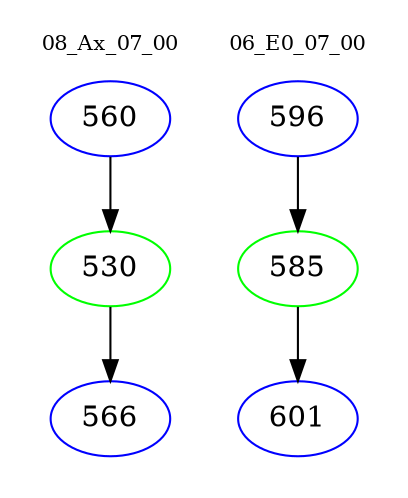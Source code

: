 digraph{
subgraph cluster_0 {
color = white
label = "08_Ax_07_00";
fontsize=10;
T0_560 [label="560", color="blue"]
T0_560 -> T0_530 [color="black"]
T0_530 [label="530", color="green"]
T0_530 -> T0_566 [color="black"]
T0_566 [label="566", color="blue"]
}
subgraph cluster_1 {
color = white
label = "06_E0_07_00";
fontsize=10;
T1_596 [label="596", color="blue"]
T1_596 -> T1_585 [color="black"]
T1_585 [label="585", color="green"]
T1_585 -> T1_601 [color="black"]
T1_601 [label="601", color="blue"]
}
}
